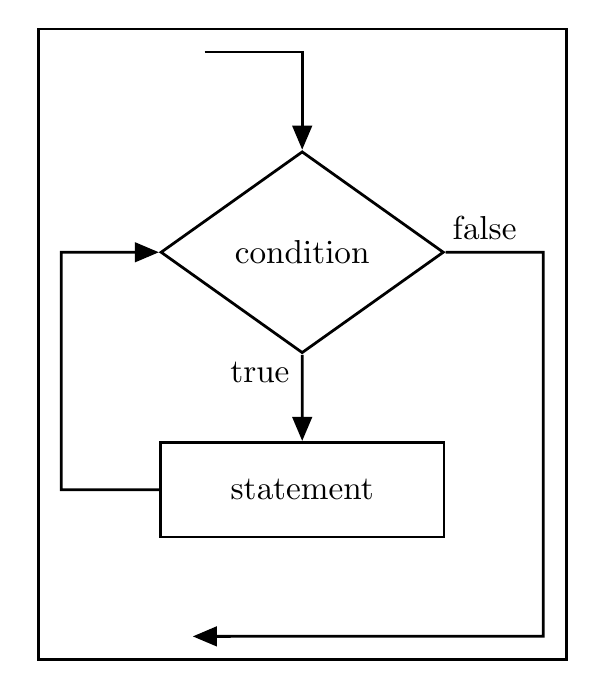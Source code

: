 \usetikzlibrary{arrows} % deprecated. use: arrows.meta

%\resizebox {\columnwidth} {!} {    % (2) scale to exact column width
\begin{tikzpicture}[
	  node distance=6ex,
      background rectangle/.style={fill=white,draw=black,line width=1pt}, show background rectangle,
      every node/.style={align=left},
      scale=1.2,
      every node/.append style={transform shape},   % (1) scale here first approx. lines stay.
    %  every node/.append style={draw},
    ]

\tikzstyle{box} = [rectangle,
	text centered, 
	draw=black, line width=1pt,
	fill=white,
	text=black,
];

\tikzstyle{process} = [box,rectangle,
	minimum width=3cm, 
	minimum height=1cm, 
];

\tikzstyle{decision} = [box,diamond,
	minimum width=3cm,
	minimum height=1cm,
];

\tikzstyle{opt} = [text=black!50,draw=black!50,
];

\tikzstyle{tarr}= [->,-triangle 45,
		draw=black, line width=1pt,
		font=\normalsize,
		text=black
];


    \node [] at (0,0) (start) {};
    \node [left=of start] (start2) {};
    \node [decision,below=of start] (aif) {condition};
    \node [process,below=of aif] (athen) {statement};
    \node [right=of athen] (aelse) {};
    \node [below=of athen] (end) {};
    \node [left=of end] (end2) {};
    \node [left=of aif] (loop) {};

%\node [below=of aelse.east,font=\scriptsize,text=black!50,anchor=east,yshift=1.8ex] (opt) {optional};

\draw[tarr]  (start2) -- (start.center) -- (aif);
\draw[tarr]  (aif) -- node[left,pos=0.2] {true}  (athen);

\draw[tarr]  (aif) -|  node[above,pos=0.2] {false}  (aelse.center)
 |- (end.center) -- (end2.center);

\draw[tarr]  (athen.west) -| (loop.center) -- (aif.west);


\end{tikzpicture}
%}%resizebox